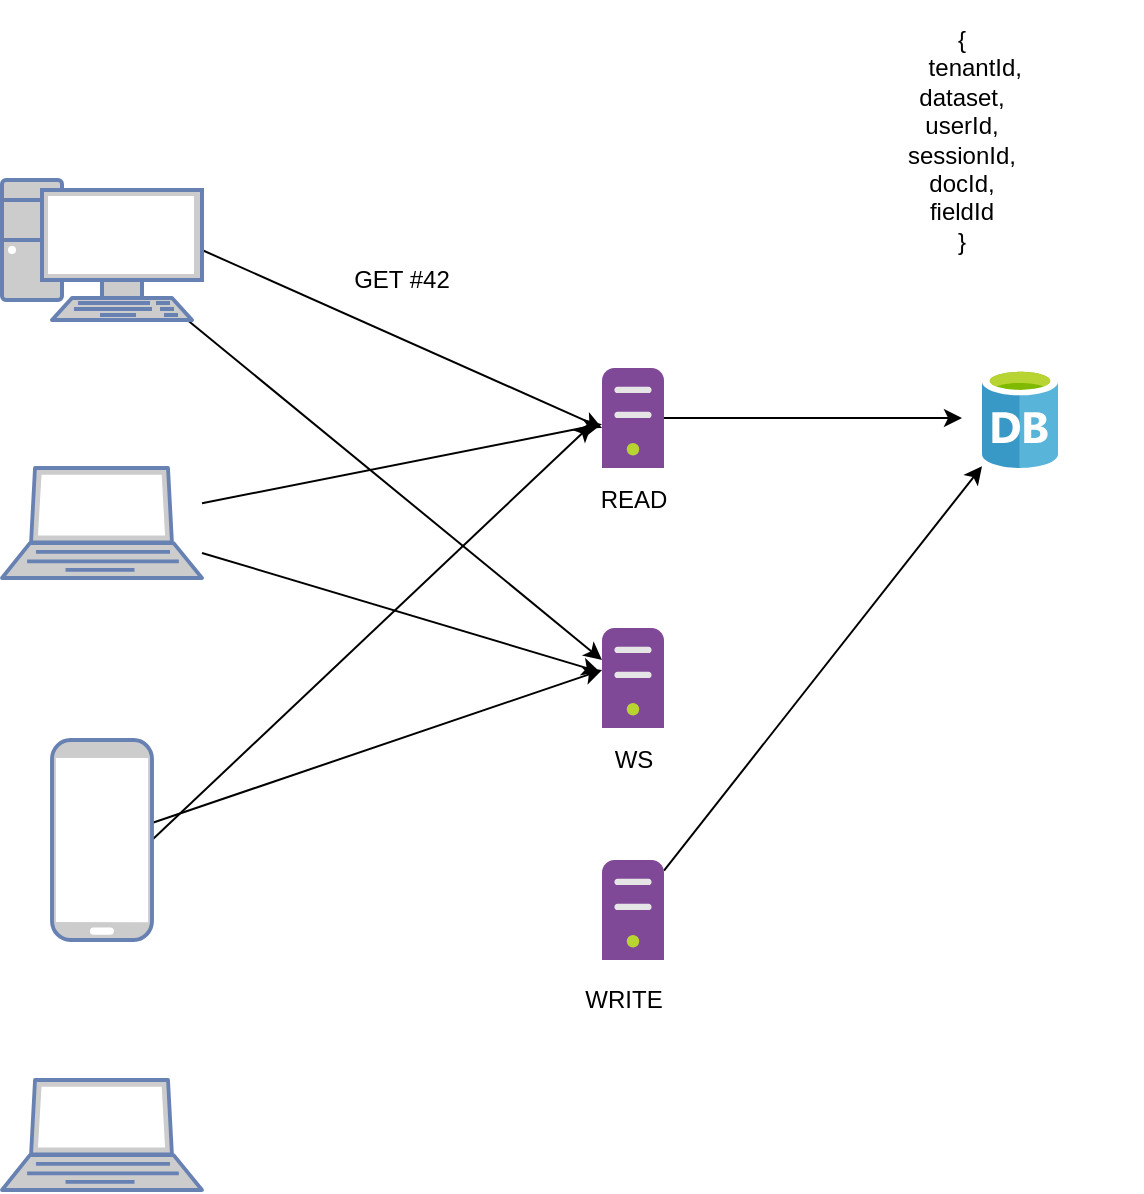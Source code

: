 <mxfile>
    <diagram id="4vZNuFXkMSQW5KeBsUX4" name="Page-1">
        <mxGraphModel dx="978" dy="574" grid="1" gridSize="10" guides="1" tooltips="1" connect="1" arrows="1" fold="1" page="1" pageScale="1" pageWidth="3300" pageHeight="2339" math="0" shadow="0">
            <root>
                <mxCell id="0"/>
                <mxCell id="1" parent="0"/>
                <mxCell id="7" value="" style="aspect=fixed;html=1;points=[];align=center;image;fontSize=12;image=img/lib/mscae/Database_General.svg;" vertex="1" parent="1">
                    <mxGeometry x="550" y="334" width="38" height="50" as="geometry"/>
                </mxCell>
                <mxCell id="16" style="edgeStyle=none;rounded=0;orthogonalLoop=1;jettySize=auto;html=1;" edge="1" parent="1" source="9">
                    <mxGeometry relative="1" as="geometry">
                        <mxPoint x="540" y="359" as="targetPoint"/>
                    </mxGeometry>
                </mxCell>
                <mxCell id="9" value="" style="aspect=fixed;html=1;points=[];align=center;image;fontSize=12;image=img/lib/mscae/Non_Azure_Machine.svg;" vertex="1" parent="1">
                    <mxGeometry x="360" y="334" width="31" height="50" as="geometry"/>
                </mxCell>
                <mxCell id="13" style="rounded=0;orthogonalLoop=1;jettySize=auto;html=1;exitX=1;exitY=0.5;exitDx=0;exitDy=0;exitPerimeter=0;entryX=0;entryY=0.6;entryDx=0;entryDy=0;entryPerimeter=0;" edge="1" parent="1" source="10" target="9">
                    <mxGeometry relative="1" as="geometry"/>
                </mxCell>
                <mxCell id="25" style="edgeStyle=none;rounded=0;orthogonalLoop=1;jettySize=auto;html=1;" edge="1" parent="1" source="10">
                    <mxGeometry relative="1" as="geometry">
                        <mxPoint x="360" y="480" as="targetPoint"/>
                    </mxGeometry>
                </mxCell>
                <mxCell id="10" value="" style="fontColor=#0066CC;verticalAlign=top;verticalLabelPosition=bottom;labelPosition=center;align=center;html=1;outlineConnect=0;fillColor=#CCCCCC;strokeColor=#6881B3;gradientColor=none;gradientDirection=north;strokeWidth=2;shape=mxgraph.networks.pc;" vertex="1" parent="1">
                    <mxGeometry x="60" y="240" width="100" height="70" as="geometry"/>
                </mxCell>
                <mxCell id="14" style="rounded=0;orthogonalLoop=1;jettySize=auto;html=1;" edge="1" parent="1" source="11" target="9">
                    <mxGeometry relative="1" as="geometry"/>
                </mxCell>
                <mxCell id="24" style="edgeStyle=none;rounded=0;orthogonalLoop=1;jettySize=auto;html=1;entryX=-0.032;entryY=0.44;entryDx=0;entryDy=0;entryPerimeter=0;" edge="1" parent="1" source="11" target="20">
                    <mxGeometry relative="1" as="geometry"/>
                </mxCell>
                <mxCell id="11" value="" style="fontColor=#0066CC;verticalAlign=top;verticalLabelPosition=bottom;labelPosition=center;align=center;html=1;outlineConnect=0;fillColor=#CCCCCC;strokeColor=#6881B3;gradientColor=none;gradientDirection=north;strokeWidth=2;shape=mxgraph.networks.laptop;" vertex="1" parent="1">
                    <mxGeometry x="60" y="384" width="100" height="55" as="geometry"/>
                </mxCell>
                <mxCell id="15" style="edgeStyle=none;rounded=0;orthogonalLoop=1;jettySize=auto;html=1;exitX=1;exitY=0.5;exitDx=0;exitDy=0;exitPerimeter=0;entryX=-0.161;entryY=0.56;entryDx=0;entryDy=0;entryPerimeter=0;" edge="1" parent="1" source="12" target="9">
                    <mxGeometry relative="1" as="geometry"/>
                </mxCell>
                <mxCell id="22" style="edgeStyle=none;rounded=0;orthogonalLoop=1;jettySize=auto;html=1;entryX=0;entryY=0.42;entryDx=0;entryDy=0;entryPerimeter=0;" edge="1" parent="1" source="12" target="20">
                    <mxGeometry relative="1" as="geometry"/>
                </mxCell>
                <mxCell id="12" value="" style="fontColor=#0066CC;verticalAlign=top;verticalLabelPosition=bottom;labelPosition=center;align=center;html=1;outlineConnect=0;fillColor=#CCCCCC;strokeColor=#6881B3;gradientColor=none;gradientDirection=north;strokeWidth=2;shape=mxgraph.networks.mobile;" vertex="1" parent="1">
                    <mxGeometry x="85" y="520" width="50" height="100" as="geometry"/>
                </mxCell>
                <mxCell id="18" value="READ" style="text;html=1;strokeColor=none;fillColor=none;align=center;verticalAlign=middle;whiteSpace=wrap;rounded=0;" vertex="1" parent="1">
                    <mxGeometry x="355.5" y="390" width="40" height="20" as="geometry"/>
                </mxCell>
                <mxCell id="19" value="GET #42" style="text;html=1;strokeColor=none;fillColor=none;align=center;verticalAlign=middle;whiteSpace=wrap;rounded=0;" vertex="1" parent="1">
                    <mxGeometry x="230" y="280" width="60" height="20" as="geometry"/>
                </mxCell>
                <mxCell id="20" value="" style="aspect=fixed;html=1;points=[];align=center;image;fontSize=12;image=img/lib/mscae/Non_Azure_Machine.svg;" vertex="1" parent="1">
                    <mxGeometry x="360" y="464" width="31" height="50" as="geometry"/>
                </mxCell>
                <mxCell id="23" value="WS" style="text;html=1;strokeColor=none;fillColor=none;align=center;verticalAlign=middle;whiteSpace=wrap;rounded=0;" vertex="1" parent="1">
                    <mxGeometry x="355.5" y="520" width="40" height="20" as="geometry"/>
                </mxCell>
                <mxCell id="28" style="edgeStyle=none;rounded=0;orthogonalLoop=1;jettySize=auto;html=1;" edge="1" parent="1" source="26" target="7">
                    <mxGeometry relative="1" as="geometry"/>
                </mxCell>
                <mxCell id="26" value="" style="aspect=fixed;html=1;points=[];align=center;image;fontSize=12;image=img/lib/mscae/Non_Azure_Machine.svg;" vertex="1" parent="1">
                    <mxGeometry x="360" y="580" width="31" height="50" as="geometry"/>
                </mxCell>
                <mxCell id="27" value="WRITE" style="text;html=1;strokeColor=none;fillColor=none;align=center;verticalAlign=middle;whiteSpace=wrap;rounded=0;" vertex="1" parent="1">
                    <mxGeometry x="351" y="640" width="40" height="20" as="geometry"/>
                </mxCell>
                <mxCell id="30" value="{&lt;br&gt;&amp;nbsp; &amp;nbsp; tenantId,&lt;br&gt;dataset,&lt;br&gt;userId,&lt;br&gt;sessionId,&lt;br&gt;docId,&lt;br&gt;fieldId&lt;br&gt;}" style="text;html=1;strokeColor=none;fillColor=none;align=center;verticalAlign=middle;whiteSpace=wrap;rounded=0;" vertex="1" parent="1">
                    <mxGeometry x="450" y="150" width="180" height="140" as="geometry"/>
                </mxCell>
                <mxCell id="31" value="" style="fontColor=#0066CC;verticalAlign=top;verticalLabelPosition=bottom;labelPosition=center;align=center;html=1;outlineConnect=0;fillColor=#CCCCCC;strokeColor=#6881B3;gradientColor=none;gradientDirection=north;strokeWidth=2;shape=mxgraph.networks.laptop;" vertex="1" parent="1">
                    <mxGeometry x="60" y="690" width="100" height="55" as="geometry"/>
                </mxCell>
            </root>
        </mxGraphModel>
    </diagram>
</mxfile>